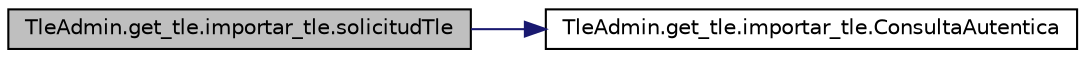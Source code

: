 digraph G
{
  edge [fontname="Helvetica",fontsize="10",labelfontname="Helvetica",labelfontsize="10"];
  node [fontname="Helvetica",fontsize="10",shape=record];
  rankdir="LR";
  Node1 [label="TleAdmin.get_tle.importar_tle.solicitudTle",height=0.2,width=0.4,color="black", fillcolor="grey75", style="filled" fontcolor="black"];
  Node1 -> Node2 [color="midnightblue",fontsize="10",style="solid"];
  Node2 [label="TleAdmin.get_tle.importar_tle.ConsultaAutentica",height=0.2,width=0.4,color="black", fillcolor="white", style="filled",URL="$class_tle_admin_1_1get__tle_1_1importar__tle.html#a03d59029d91dab8740515cf15f7e712a"];
}
